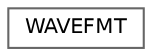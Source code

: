digraph "Graphical Class Hierarchy"
{
 // LATEX_PDF_SIZE
  bgcolor="transparent";
  edge [fontname=Helvetica,fontsize=10,labelfontname=Helvetica,labelfontsize=10];
  node [fontname=Helvetica,fontsize=10,shape=box,height=0.2,width=0.4];
  rankdir="LR";
  Node0 [id="Node000000",label="WAVEFMT",height=0.2,width=0.4,color="grey40", fillcolor="white", style="filled",URL="$struct_w_a_v_e_f_m_t.html",tooltip=" "];
}
